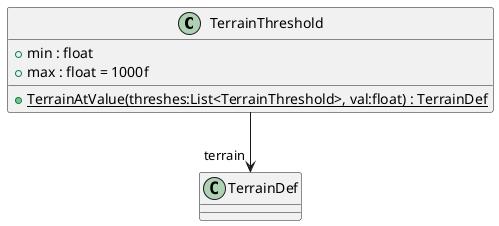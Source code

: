 @startuml
class TerrainThreshold {
    + min : float
    + max : float = 1000f
    + {static} TerrainAtValue(threshes:List<TerrainThreshold>, val:float) : TerrainDef
}
TerrainThreshold --> "terrain" TerrainDef
@enduml
